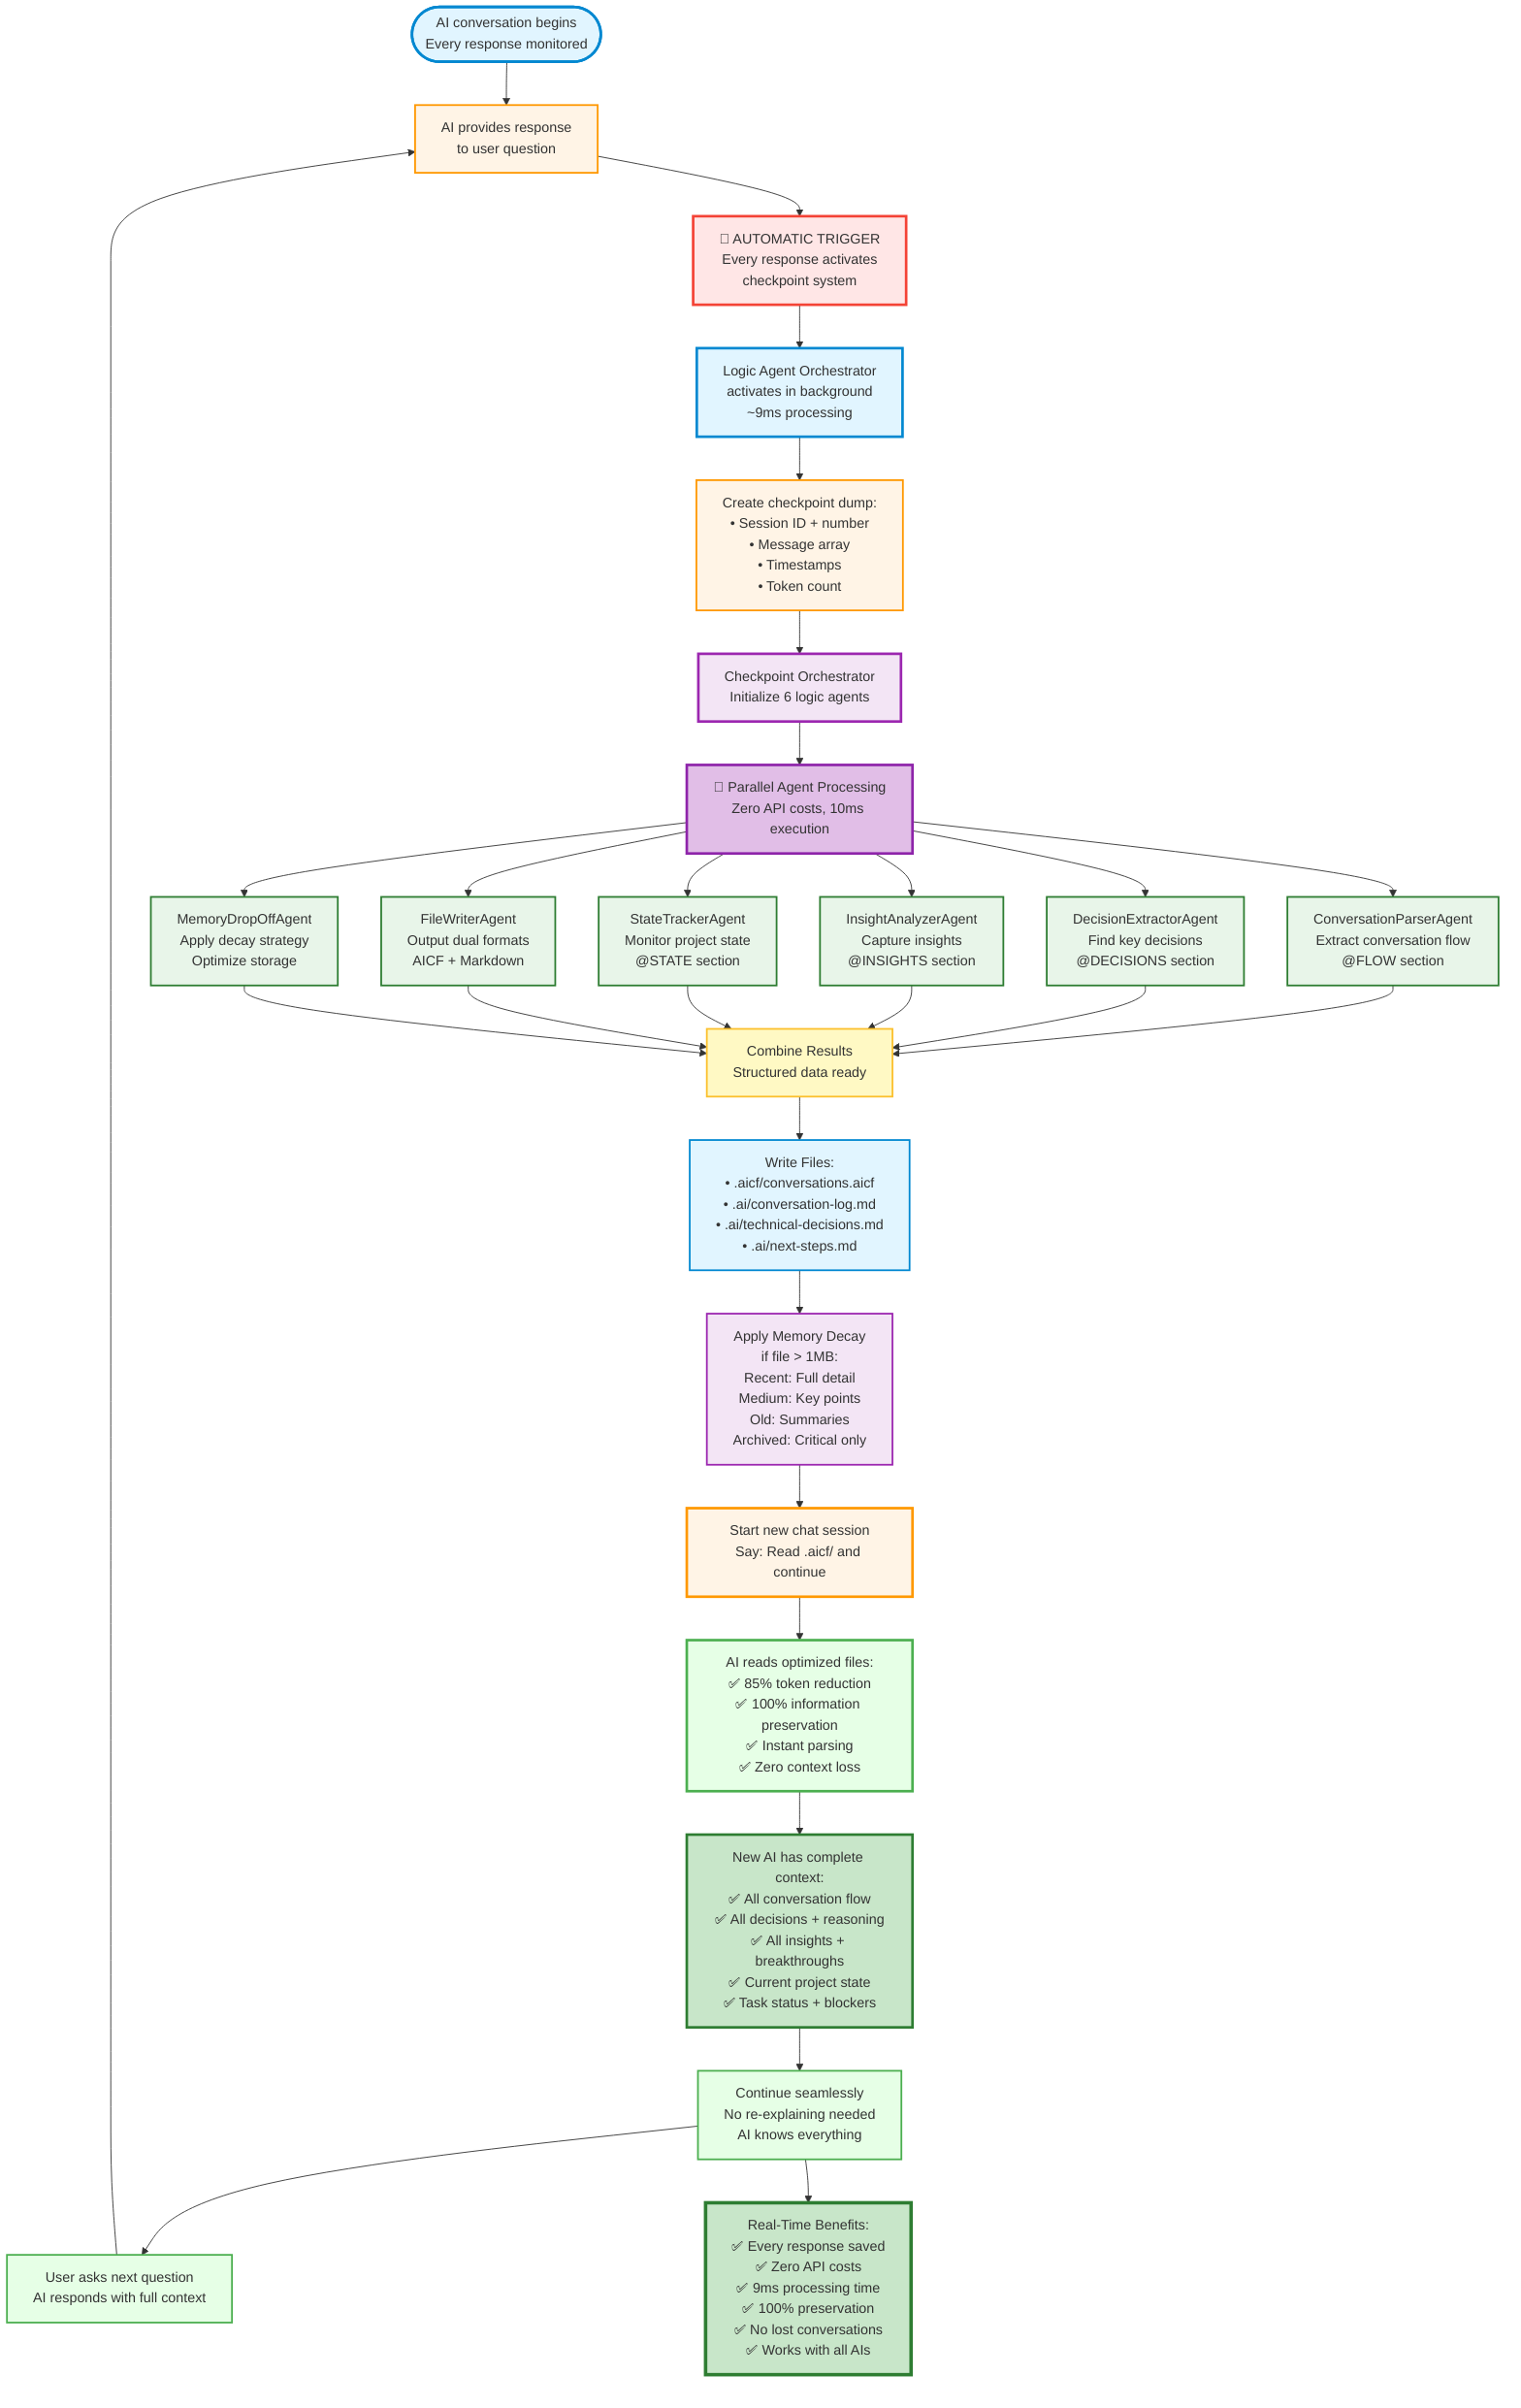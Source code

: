 %% Real-Time Memory Preservation Workflow (v1.0.3)
%% Every AI response triggers automatic checkpointing with zero API costs

graph TB
    Start([AI conversation begins<br/>Every response monitored]) --> Response[AI provides response<br/>to user question]

    Response --> AutoTrigger[🚀 AUTOMATIC TRIGGER<br/>Every response activates<br/>checkpoint system]
    
    AutoTrigger --> Checkpoint[Logic Agent Orchestrator<br/>activates in background<br/>~9ms processing]

    Checkpoint --> DataDump[Create checkpoint dump:<br/>• Session ID + number<br/>• Message array<br/>• Timestamps<br/>• Token count]

    DataDump --> Orchestrator[Checkpoint Orchestrator<br/>Initialize 6 logic agents]

    Orchestrator --> Parallel[🤖 Parallel Agent Processing<br/>Zero API costs, 10ms execution]

    Parallel --> Agent1[ConversationParserAgent<br/>Extract conversation flow<br/>@FLOW section]
    Parallel --> Agent2[DecisionExtractorAgent<br/>Find key decisions<br/>@DECISIONS section]
    Parallel --> Agent3[InsightAnalyzerAgent<br/>Capture insights<br/>@INSIGHTS section]
    Parallel --> Agent4[StateTrackerAgent<br/>Monitor project state<br/>@STATE section]
    Parallel --> Agent5[FileWriterAgent<br/>Output dual formats<br/>AICF + Markdown]
    Parallel --> Agent6[MemoryDropOffAgent<br/>Apply decay strategy<br/>Optimize storage]

    Agent1 --> Combine[Combine Results<br/>Structured data ready]
    Agent2 --> Combine
    Agent3 --> Combine
    Agent4 --> Combine
    Agent5 --> Combine
    Agent6 --> Combine

    Combine --> WriteFiles[Write Files:<br/>• .aicf/conversations.aicf<br/>• .ai/conversation-log.md<br/>• .ai/technical-decisions.md<br/>• .ai/next-steps.md]

    WriteFiles --> MemoryDecay[Apply Memory Decay<br/>if file > 1MB:<br/>Recent: Full detail<br/>Medium: Key points<br/>Old: Summaries<br/>Archived: Critical only]

    MemoryDecay --> NewSession[Start new chat session<br/>Say: Read .aicf/ and continue]

    NewSession --> AIReads[AI reads optimized files:<br/>✅ 85% token reduction<br/>✅ 100% information preservation<br/>✅ Instant parsing<br/>✅ Zero context loss]

    AIReads --> FullContext[New AI has complete context:<br/>✅ All conversation flow<br/>✅ All decisions + reasoning<br/>✅ All insights + breakthroughs<br/>✅ Current project state<br/>✅ Task status + blockers]

    FullContext --> Seamless[Continue seamlessly<br/>No re-explaining needed<br/>AI knows everything]

    Seamless --> NextResponse[User asks next question<br/>AI responds with full context]
    
    NextResponse --> Response

    Seamless --> Benefits[Real-Time Benefits:<br/>✅ Every response saved<br/>✅ Zero API costs<br/>✅ 9ms processing time<br/>✅ 100% preservation<br/>✅ No lost conversations<br/>✅ Works with all AIs]

    style Start fill:#e1f5ff,stroke:#0288d1,stroke-width:3px
    style Response fill:#fff4e6,stroke:#ff9800,stroke-width:2px
    style AutoTrigger fill:#ffe6e6,stroke:#f44336,stroke-width:3px
    style NextResponse fill:#e6ffe6,stroke:#4caf50,stroke-width:2px
    style Checkpoint fill:#e1f5ff,stroke:#0288d1,stroke-width:3px
    style DataDump fill:#fff4e6,stroke:#ff9800,stroke-width:2px
    style Orchestrator fill:#f3e5f5,stroke:#9c27b0,stroke-width:3px
    style Parallel fill:#e1bee7,stroke:#8e24aa,stroke-width:3px
    
    style Agent1 fill:#e8f5e9,stroke:#2e7d32,stroke-width:2px
    style Agent2 fill:#e8f5e9,stroke:#2e7d32,stroke-width:2px
    style Agent3 fill:#e8f5e9,stroke:#2e7d32,stroke-width:2px
    style Agent4 fill:#e8f5e9,stroke:#2e7d32,stroke-width:2px
    style Agent5 fill:#e8f5e9,stroke:#2e7d32,stroke-width:2px
    style Agent6 fill:#e8f5e9,stroke:#2e7d32,stroke-width:2px
    
    style Combine fill:#fff9c4,stroke:#fbc02d,stroke-width:2px
    style WriteFiles fill:#e1f5ff,stroke:#0288d1,stroke-width:2px
    style MemoryDecay fill:#f3e5f5,stroke:#9c27b0,stroke-width:2px
    style NewSession fill:#fff4e6,stroke:#ff9800,stroke-width:3px
    style AIReads fill:#e6ffe6,stroke:#4caf50,stroke-width:3px
    style FullContext fill:#c8e6c9,stroke:#2e7d32,stroke-width:3px
    style Seamless fill:#e6ffe6,stroke:#4caf50,stroke-width:2px
    style Benefits fill:#c8e6c9,stroke:#2e7d32,stroke-width:4px